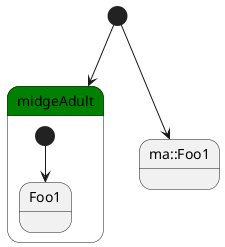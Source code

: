 {
  "sha1": "3e5q87cimyksw3mo53n1no6mjm0l396",
  "insertion": {
    "when": "2024-05-30T20:48:20.242Z",
    "user": "plantuml@gmail.com"
  }
}
@startuml
 [*] --> ma

  state "midgeAdult" as ma <<Midge>> #green {
  	state Foo1 <<Weavil>>
    [*] --> Foo1
  } 
  
  [*] --> ma::Foo1
  
@enduml
